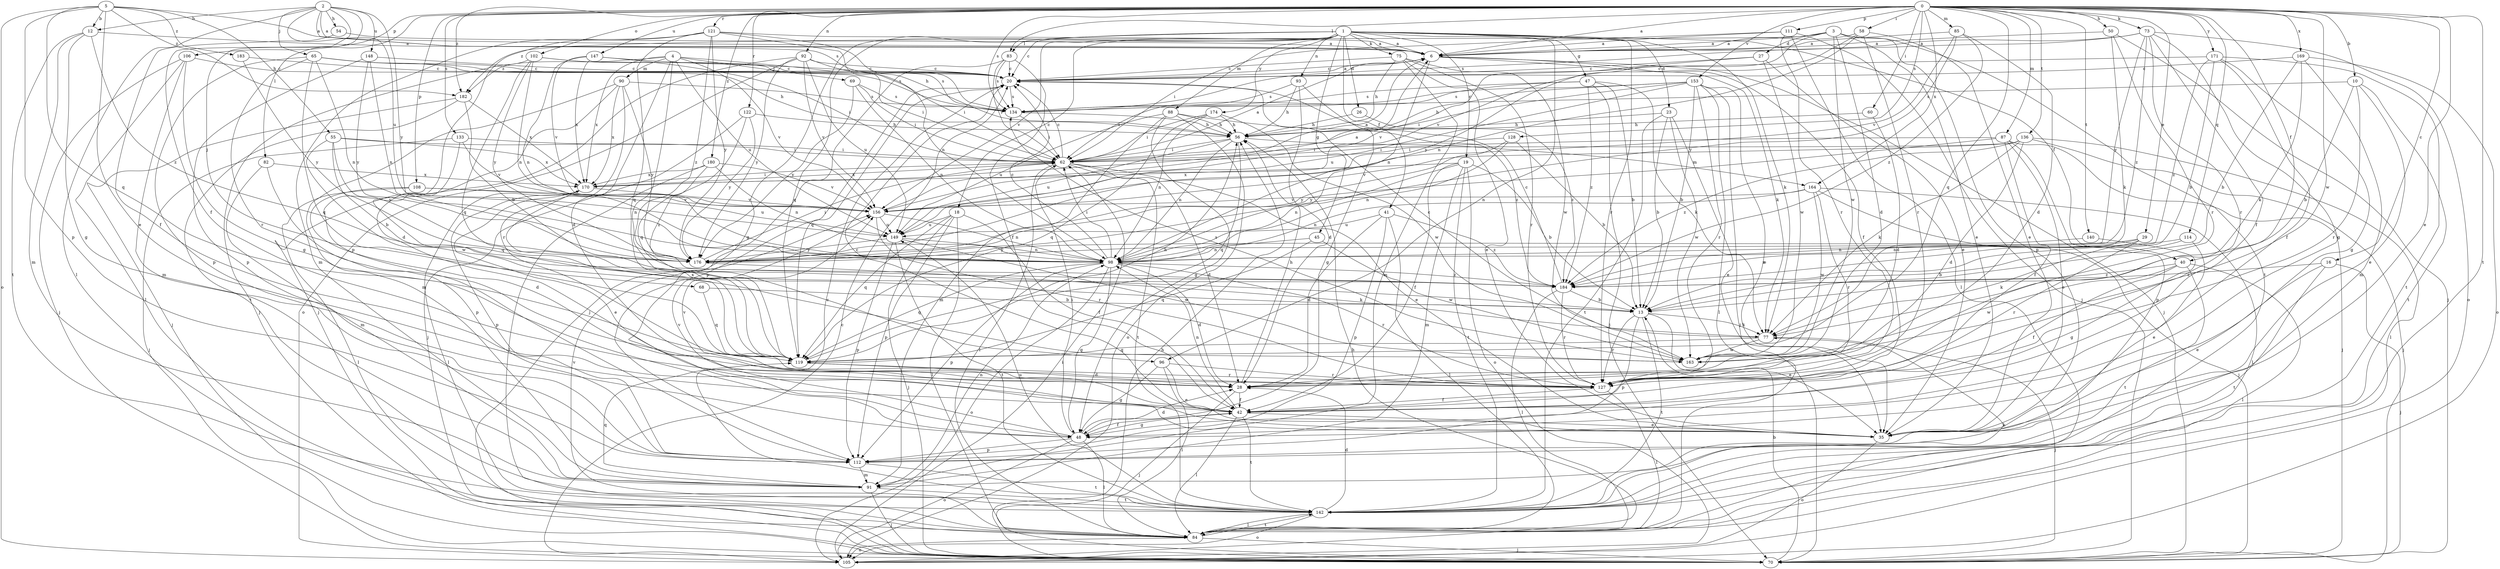 strict digraph  {
0;
1;
2;
3;
4;
5;
6;
10;
12;
13;
16;
18;
19;
20;
23;
26;
27;
28;
29;
35;
40;
41;
42;
45;
47;
48;
50;
54;
55;
56;
58;
60;
62;
65;
68;
69;
70;
73;
75;
77;
82;
83;
84;
85;
87;
88;
90;
91;
92;
93;
96;
98;
102;
105;
106;
108;
111;
112;
114;
119;
121;
122;
127;
128;
133;
134;
136;
140;
142;
147;
148;
149;
153;
156;
163;
164;
169;
170;
171;
174;
176;
180;
182;
183;
184;
0 -> 6  [label=a];
0 -> 10  [label=b];
0 -> 16  [label=c];
0 -> 29  [label=e];
0 -> 35  [label=e];
0 -> 40  [label=f];
0 -> 50  [label=h];
0 -> 58  [label=i];
0 -> 60  [label=i];
0 -> 73  [label=k];
0 -> 82  [label=l];
0 -> 83  [label=l];
0 -> 85  [label=m];
0 -> 87  [label=m];
0 -> 92  [label=n];
0 -> 102  [label=o];
0 -> 106  [label=p];
0 -> 108  [label=p];
0 -> 111  [label=p];
0 -> 114  [label=q];
0 -> 119  [label=q];
0 -> 121  [label=r];
0 -> 122  [label=r];
0 -> 128  [label=s];
0 -> 133  [label=s];
0 -> 134  [label=s];
0 -> 136  [label=t];
0 -> 140  [label=t];
0 -> 142  [label=t];
0 -> 147  [label=u];
0 -> 153  [label=v];
0 -> 163  [label=w];
0 -> 164  [label=x];
0 -> 169  [label=x];
0 -> 171  [label=y];
0 -> 180  [label=z];
0 -> 182  [label=z];
1 -> 6  [label=a];
1 -> 18  [label=c];
1 -> 19  [label=c];
1 -> 20  [label=c];
1 -> 23  [label=d];
1 -> 26  [label=d];
1 -> 40  [label=f];
1 -> 41  [label=f];
1 -> 45  [label=g];
1 -> 47  [label=g];
1 -> 48  [label=g];
1 -> 75  [label=k];
1 -> 77  [label=k];
1 -> 83  [label=l];
1 -> 88  [label=m];
1 -> 93  [label=n];
1 -> 96  [label=n];
1 -> 119  [label=q];
1 -> 127  [label=r];
1 -> 156  [label=v];
1 -> 174  [label=y];
2 -> 6  [label=a];
2 -> 12  [label=b];
2 -> 42  [label=f];
2 -> 54  [label=h];
2 -> 65  [label=j];
2 -> 68  [label=j];
2 -> 84  [label=l];
2 -> 134  [label=s];
2 -> 148  [label=u];
2 -> 149  [label=u];
2 -> 176  [label=y];
3 -> 6  [label=a];
3 -> 27  [label=d];
3 -> 28  [label=d];
3 -> 35  [label=e];
3 -> 112  [label=p];
3 -> 142  [label=t];
3 -> 163  [label=w];
3 -> 176  [label=y];
3 -> 182  [label=z];
4 -> 28  [label=d];
4 -> 62  [label=i];
4 -> 69  [label=j];
4 -> 90  [label=m];
4 -> 96  [label=n];
4 -> 149  [label=u];
4 -> 156  [label=v];
4 -> 170  [label=x];
4 -> 182  [label=z];
5 -> 6  [label=a];
5 -> 12  [label=b];
5 -> 35  [label=e];
5 -> 55  [label=h];
5 -> 105  [label=o];
5 -> 112  [label=p];
5 -> 119  [label=q];
5 -> 182  [label=z];
5 -> 183  [label=z];
6 -> 20  [label=c];
6 -> 42  [label=f];
6 -> 70  [label=j];
6 -> 77  [label=k];
6 -> 98  [label=n];
10 -> 13  [label=b];
10 -> 35  [label=e];
10 -> 127  [label=r];
10 -> 134  [label=s];
10 -> 142  [label=t];
12 -> 6  [label=a];
12 -> 48  [label=g];
12 -> 91  [label=m];
12 -> 142  [label=t];
12 -> 184  [label=z];
13 -> 35  [label=e];
13 -> 77  [label=k];
13 -> 112  [label=p];
13 -> 127  [label=r];
13 -> 142  [label=t];
16 -> 35  [label=e];
16 -> 70  [label=j];
16 -> 142  [label=t];
16 -> 184  [label=z];
18 -> 42  [label=f];
18 -> 70  [label=j];
18 -> 84  [label=l];
18 -> 112  [label=p];
18 -> 119  [label=q];
18 -> 149  [label=u];
19 -> 13  [label=b];
19 -> 42  [label=f];
19 -> 91  [label=m];
19 -> 98  [label=n];
19 -> 105  [label=o];
19 -> 142  [label=t];
19 -> 170  [label=x];
20 -> 6  [label=a];
20 -> 112  [label=p];
20 -> 119  [label=q];
20 -> 134  [label=s];
23 -> 13  [label=b];
23 -> 35  [label=e];
23 -> 56  [label=h];
23 -> 142  [label=t];
23 -> 163  [label=w];
26 -> 56  [label=h];
26 -> 184  [label=z];
27 -> 20  [label=c];
27 -> 35  [label=e];
27 -> 156  [label=v];
27 -> 163  [label=w];
28 -> 42  [label=f];
28 -> 56  [label=h];
28 -> 70  [label=j];
29 -> 77  [label=k];
29 -> 98  [label=n];
29 -> 127  [label=r];
29 -> 184  [label=z];
35 -> 105  [label=o];
40 -> 42  [label=f];
40 -> 84  [label=l];
40 -> 142  [label=t];
40 -> 163  [label=w];
40 -> 184  [label=z];
41 -> 28  [label=d];
41 -> 84  [label=l];
41 -> 112  [label=p];
41 -> 149  [label=u];
41 -> 184  [label=z];
42 -> 20  [label=c];
42 -> 35  [label=e];
42 -> 48  [label=g];
42 -> 84  [label=l];
42 -> 98  [label=n];
42 -> 142  [label=t];
42 -> 156  [label=v];
45 -> 98  [label=n];
45 -> 119  [label=q];
45 -> 163  [label=w];
47 -> 13  [label=b];
47 -> 62  [label=i];
47 -> 70  [label=j];
47 -> 77  [label=k];
47 -> 134  [label=s];
47 -> 184  [label=z];
48 -> 28  [label=d];
48 -> 42  [label=f];
48 -> 62  [label=i];
48 -> 84  [label=l];
48 -> 105  [label=o];
48 -> 112  [label=p];
48 -> 156  [label=v];
50 -> 6  [label=a];
50 -> 70  [label=j];
50 -> 77  [label=k];
50 -> 127  [label=r];
54 -> 6  [label=a];
54 -> 42  [label=f];
55 -> 13  [label=b];
55 -> 62  [label=i];
55 -> 163  [label=w];
55 -> 170  [label=x];
55 -> 176  [label=y];
56 -> 62  [label=i];
56 -> 98  [label=n];
56 -> 119  [label=q];
56 -> 149  [label=u];
56 -> 164  [label=m];
58 -> 6  [label=a];
58 -> 35  [label=e];
58 -> 98  [label=n];
58 -> 127  [label=r];
58 -> 156  [label=v];
60 -> 28  [label=d];
60 -> 56  [label=h];
62 -> 6  [label=a];
62 -> 20  [label=c];
62 -> 28  [label=d];
62 -> 35  [label=e];
62 -> 84  [label=l];
62 -> 142  [label=t];
62 -> 170  [label=x];
65 -> 20  [label=c];
65 -> 56  [label=h];
65 -> 98  [label=n];
65 -> 112  [label=p];
65 -> 119  [label=q];
65 -> 127  [label=r];
65 -> 134  [label=s];
68 -> 13  [label=b];
68 -> 119  [label=q];
69 -> 62  [label=i];
69 -> 98  [label=n];
69 -> 134  [label=s];
69 -> 176  [label=y];
70 -> 13  [label=b];
70 -> 56  [label=h];
73 -> 6  [label=a];
73 -> 42  [label=f];
73 -> 48  [label=g];
73 -> 105  [label=o];
73 -> 127  [label=r];
73 -> 134  [label=s];
73 -> 176  [label=y];
73 -> 184  [label=z];
75 -> 20  [label=c];
75 -> 35  [label=e];
75 -> 56  [label=h];
75 -> 91  [label=m];
75 -> 127  [label=r];
75 -> 163  [label=w];
77 -> 20  [label=c];
77 -> 70  [label=j];
77 -> 119  [label=q];
77 -> 163  [label=w];
82 -> 91  [label=m];
82 -> 112  [label=p];
82 -> 170  [label=x];
83 -> 20  [label=c];
83 -> 42  [label=f];
83 -> 62  [label=i];
83 -> 70  [label=j];
83 -> 134  [label=s];
84 -> 70  [label=j];
84 -> 105  [label=o];
84 -> 142  [label=t];
85 -> 6  [label=a];
85 -> 28  [label=d];
85 -> 156  [label=v];
85 -> 176  [label=y];
85 -> 184  [label=z];
87 -> 35  [label=e];
87 -> 42  [label=f];
87 -> 62  [label=i];
87 -> 70  [label=j];
87 -> 112  [label=p];
87 -> 176  [label=y];
88 -> 48  [label=g];
88 -> 56  [label=h];
88 -> 91  [label=m];
88 -> 105  [label=o];
88 -> 149  [label=u];
88 -> 184  [label=z];
90 -> 28  [label=d];
90 -> 91  [label=m];
90 -> 127  [label=r];
90 -> 134  [label=s];
90 -> 170  [label=x];
90 -> 176  [label=y];
91 -> 70  [label=j];
91 -> 98  [label=n];
91 -> 119  [label=q];
91 -> 142  [label=t];
92 -> 20  [label=c];
92 -> 62  [label=i];
92 -> 70  [label=j];
92 -> 105  [label=o];
92 -> 149  [label=u];
92 -> 156  [label=v];
92 -> 176  [label=y];
93 -> 28  [label=d];
93 -> 48  [label=g];
93 -> 56  [label=h];
93 -> 134  [label=s];
96 -> 35  [label=e];
96 -> 48  [label=g];
96 -> 84  [label=l];
96 -> 127  [label=r];
98 -> 20  [label=c];
98 -> 28  [label=d];
98 -> 48  [label=g];
98 -> 62  [label=i];
98 -> 105  [label=o];
98 -> 112  [label=p];
98 -> 119  [label=q];
98 -> 127  [label=r];
98 -> 184  [label=z];
102 -> 20  [label=c];
102 -> 70  [label=j];
102 -> 98  [label=n];
102 -> 119  [label=q];
102 -> 134  [label=s];
102 -> 176  [label=y];
105 -> 20  [label=c];
105 -> 56  [label=h];
105 -> 62  [label=i];
106 -> 20  [label=c];
106 -> 48  [label=g];
106 -> 70  [label=j];
106 -> 84  [label=l];
106 -> 91  [label=m];
108 -> 28  [label=d];
108 -> 84  [label=l];
108 -> 149  [label=u];
108 -> 156  [label=v];
111 -> 6  [label=a];
111 -> 62  [label=i];
111 -> 70  [label=j];
111 -> 84  [label=l];
111 -> 127  [label=r];
112 -> 91  [label=m];
112 -> 142  [label=t];
114 -> 13  [label=b];
114 -> 35  [label=e];
114 -> 98  [label=n];
119 -> 28  [label=d];
119 -> 56  [label=h];
119 -> 127  [label=r];
119 -> 170  [label=x];
121 -> 6  [label=a];
121 -> 56  [label=h];
121 -> 91  [label=m];
121 -> 98  [label=n];
121 -> 112  [label=p];
121 -> 119  [label=q];
121 -> 176  [label=y];
121 -> 184  [label=z];
122 -> 56  [label=h];
122 -> 70  [label=j];
122 -> 119  [label=q];
122 -> 176  [label=y];
127 -> 42  [label=f];
127 -> 84  [label=l];
128 -> 13  [label=b];
128 -> 62  [label=i];
128 -> 98  [label=n];
128 -> 176  [label=y];
133 -> 62  [label=i];
133 -> 70  [label=j];
133 -> 119  [label=q];
133 -> 156  [label=v];
134 -> 56  [label=h];
134 -> 62  [label=i];
136 -> 28  [label=d];
136 -> 62  [label=i];
136 -> 70  [label=j];
136 -> 77  [label=k];
136 -> 84  [label=l];
136 -> 156  [label=v];
136 -> 184  [label=z];
140 -> 48  [label=g];
140 -> 176  [label=y];
142 -> 20  [label=c];
142 -> 28  [label=d];
142 -> 77  [label=k];
142 -> 84  [label=l];
142 -> 105  [label=o];
142 -> 149  [label=u];
142 -> 156  [label=v];
147 -> 20  [label=c];
147 -> 62  [label=i];
147 -> 98  [label=n];
147 -> 156  [label=v];
147 -> 170  [label=x];
148 -> 20  [label=c];
148 -> 98  [label=n];
148 -> 112  [label=p];
148 -> 176  [label=y];
149 -> 98  [label=n];
149 -> 112  [label=p];
149 -> 142  [label=t];
149 -> 163  [label=w];
149 -> 176  [label=y];
153 -> 13  [label=b];
153 -> 35  [label=e];
153 -> 56  [label=h];
153 -> 62  [label=i];
153 -> 70  [label=j];
153 -> 84  [label=l];
153 -> 127  [label=r];
153 -> 134  [label=s];
153 -> 149  [label=u];
156 -> 6  [label=a];
156 -> 98  [label=n];
156 -> 127  [label=r];
156 -> 149  [label=u];
163 -> 134  [label=s];
164 -> 70  [label=j];
164 -> 84  [label=l];
164 -> 98  [label=n];
164 -> 127  [label=r];
164 -> 156  [label=v];
164 -> 163  [label=w];
169 -> 13  [label=b];
169 -> 20  [label=c];
169 -> 77  [label=k];
169 -> 91  [label=m];
169 -> 105  [label=o];
170 -> 6  [label=a];
170 -> 35  [label=e];
170 -> 62  [label=i];
170 -> 84  [label=l];
170 -> 112  [label=p];
170 -> 156  [label=v];
171 -> 13  [label=b];
171 -> 20  [label=c];
171 -> 42  [label=f];
171 -> 48  [label=g];
171 -> 142  [label=t];
171 -> 184  [label=z];
174 -> 56  [label=h];
174 -> 62  [label=i];
174 -> 98  [label=n];
174 -> 119  [label=q];
174 -> 163  [label=w];
176 -> 62  [label=i];
176 -> 77  [label=k];
180 -> 84  [label=l];
180 -> 98  [label=n];
180 -> 156  [label=v];
180 -> 170  [label=x];
180 -> 184  [label=z];
182 -> 13  [label=b];
182 -> 70  [label=j];
182 -> 142  [label=t];
182 -> 170  [label=x];
183 -> 20  [label=c];
183 -> 176  [label=y];
184 -> 13  [label=b];
184 -> 20  [label=c];
184 -> 84  [label=l];
184 -> 127  [label=r];
}
